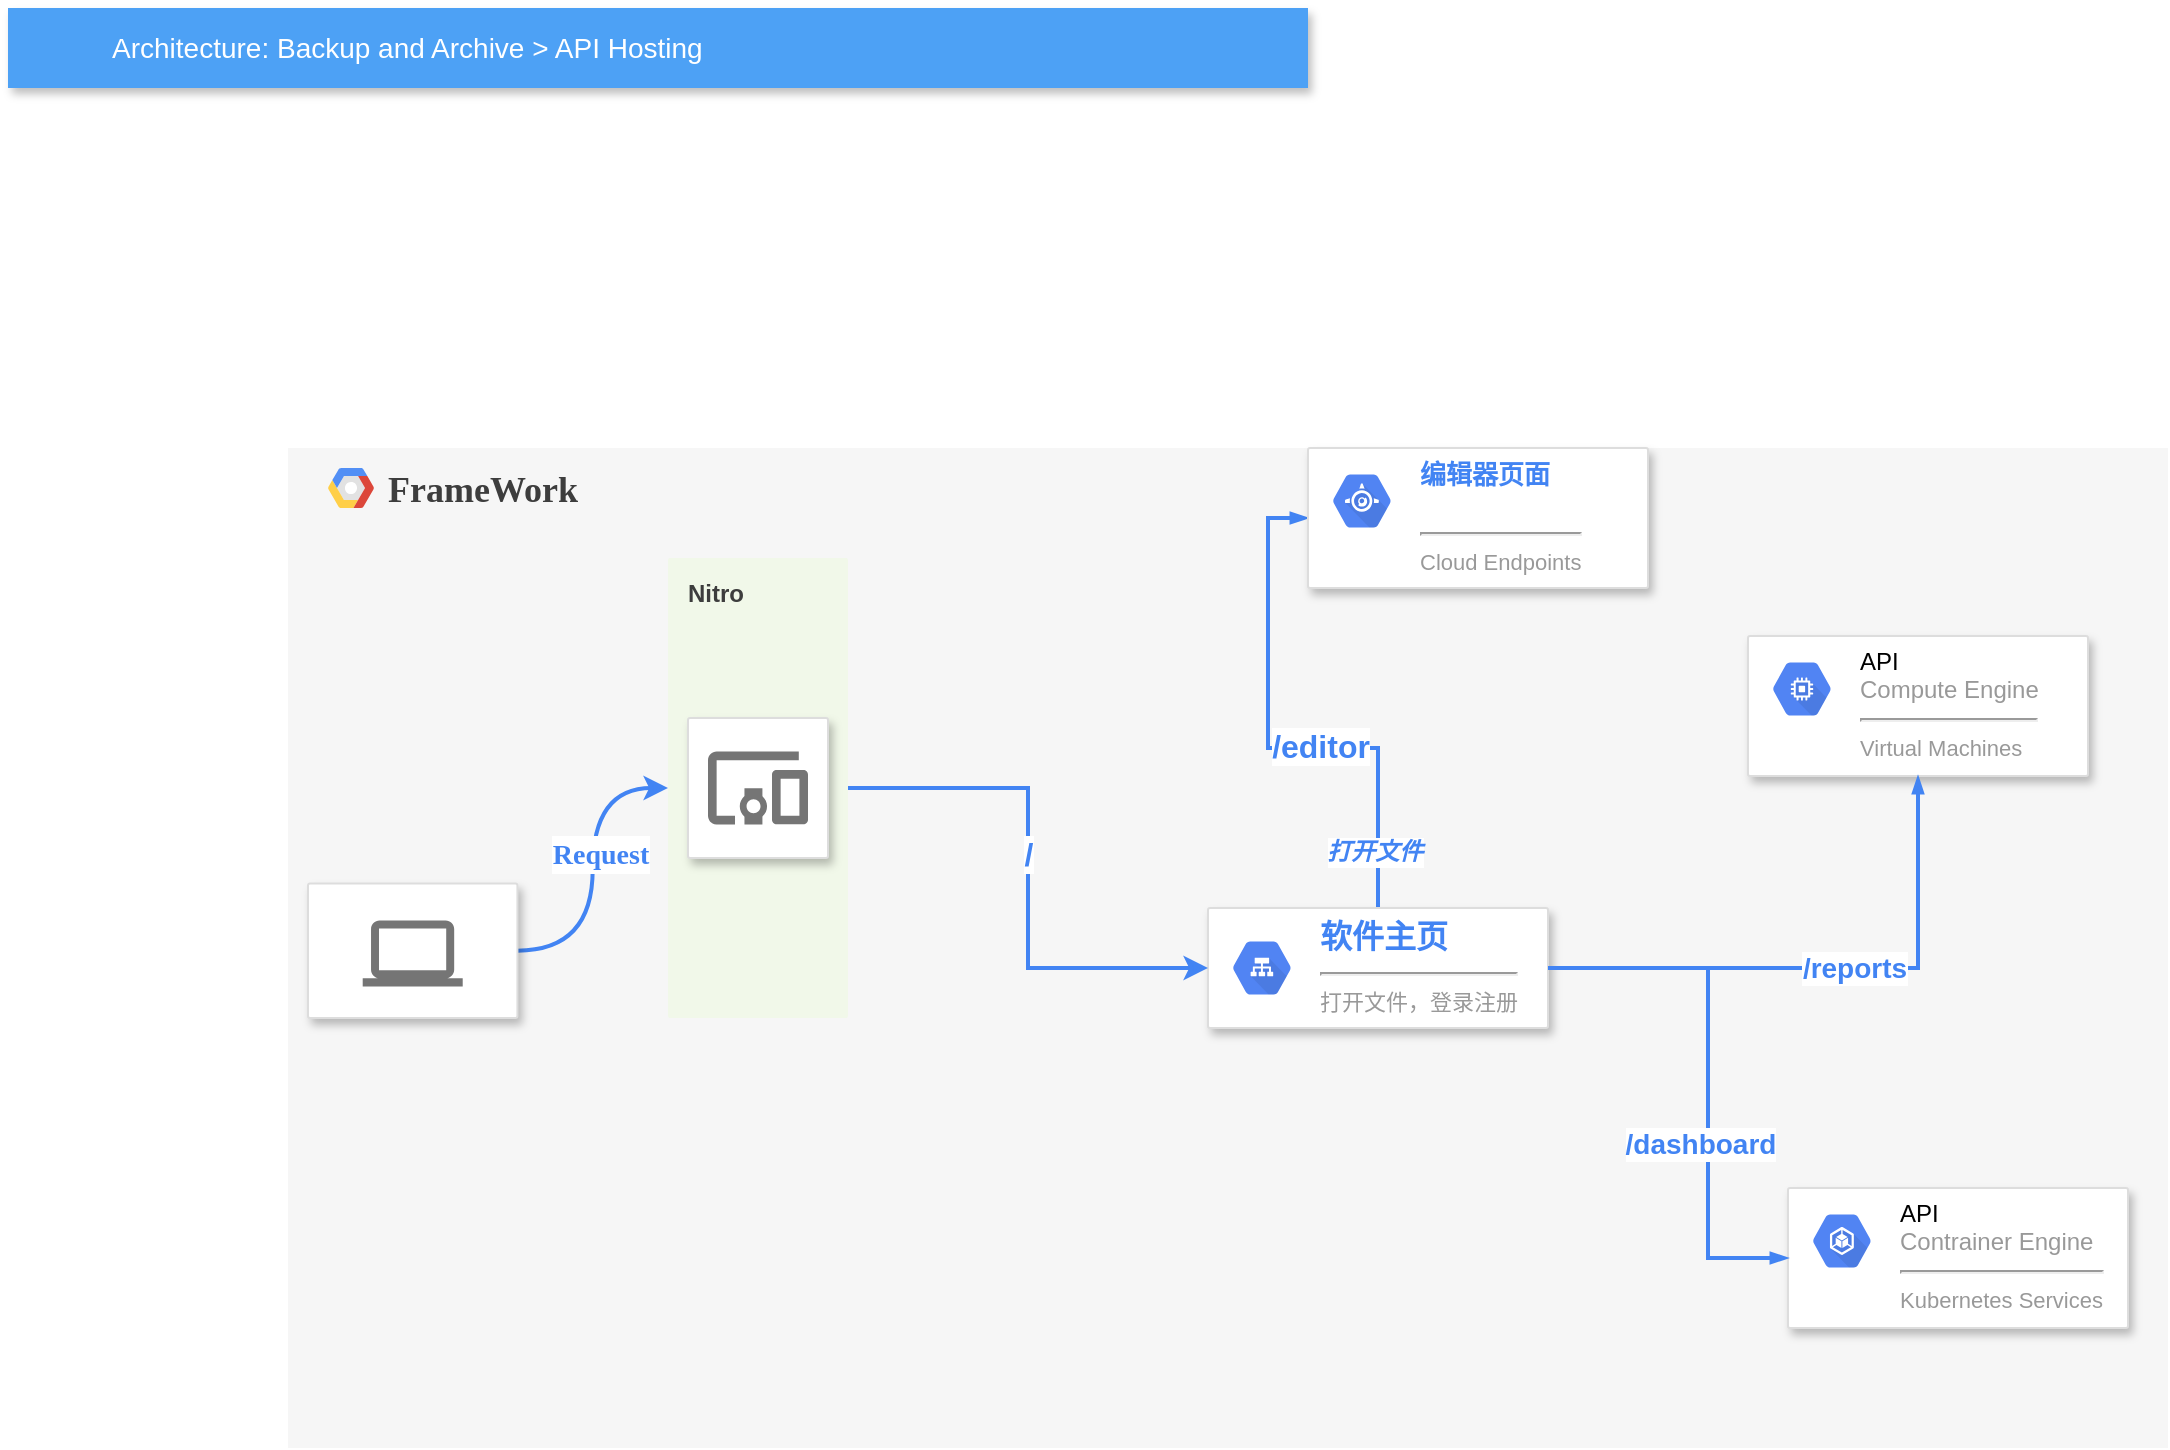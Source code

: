 <mxfile version="21.1.2" type="github">
  <diagram id="f106602c-feb2-e66a-4537-3a34d633f6aa" name="Page-1">
    <mxGraphModel dx="2469" dy="678" grid="1" gridSize="10" guides="1" tooltips="1" connect="1" arrows="1" fold="1" page="1" pageScale="1" pageWidth="1169" pageHeight="827" background="none" math="0" shadow="0">
      <root>
        <mxCell id="0" />
        <mxCell id="1" parent="0" />
        <mxCell id="14" value="&lt;font size=&quot;1&quot; face=&quot;Times New Roman&quot; color=&quot;#3d3d3d&quot;&gt;&lt;b style=&quot;font-size: 18px;&quot;&gt;FrameWork&lt;/b&gt;&lt;/font&gt;" style="fillColor=#F6F6F6;strokeColor=none;shadow=0;gradientColor=none;fontSize=14;align=left;spacing=10;fontColor=#717171;9E9E9E;verticalAlign=top;spacingTop=-4;fontStyle=0;spacingLeft=40;html=1;" parent="1" vertex="1">
          <mxGeometry x="130" y="260" width="940" height="500" as="geometry" />
        </mxCell>
        <mxCell id="15" value="" style="shape=mxgraph.gcp2.google_cloud_platform;fillColor=#F6F6F6;strokeColor=none;shadow=0;gradientColor=none;" parent="14" vertex="1">
          <mxGeometry width="23" height="20" relative="1" as="geometry">
            <mxPoint x="20" y="10" as="offset" />
          </mxGeometry>
        </mxCell>
        <mxCell id="-nS8iGSH2qJIPaDWt8Qc-1001" style="edgeStyle=orthogonalEdgeStyle;rounded=0;orthogonalLoop=1;jettySize=auto;html=1;entryX=0;entryY=0.5;entryDx=0;entryDy=0;curved=1;strokeColor=#4284F3;strokeWidth=2;" edge="1" parent="14" source="987" target="997">
          <mxGeometry relative="1" as="geometry" />
        </mxCell>
        <mxCell id="-nS8iGSH2qJIPaDWt8Qc-1006" value="&lt;div style=&quot;font-size: 15px;&quot;&gt;&lt;font size=&quot;1&quot; face=&quot;Verdana&quot; color=&quot;#4284f3&quot;&gt;&lt;b style=&quot;font-size: 14px;&quot;&gt;Request&lt;/b&gt;&lt;/font&gt;&lt;/div&gt;" style="edgeLabel;html=1;align=center;verticalAlign=middle;resizable=0;points=[];" vertex="1" connectable="0" parent="-nS8iGSH2qJIPaDWt8Qc-1001">
          <mxGeometry x="0.104" y="-3" relative="1" as="geometry">
            <mxPoint as="offset" />
          </mxGeometry>
        </mxCell>
        <mxCell id="987" value="" style="strokeColor=#dddddd;fillColor=#ffffff;shadow=1;strokeWidth=1;rounded=1;absoluteArcSize=1;arcSize=2;labelPosition=center;verticalLabelPosition=middle;align=center;verticalAlign=bottom;spacingLeft=0;fontColor=#999999;fontSize=12;whiteSpace=wrap;spacingBottom=2;html=1;" parent="14" vertex="1">
          <mxGeometry x="9.998" y="217.688" width="104.71" height="67.308" as="geometry" />
        </mxCell>
        <mxCell id="988" value="" style="dashed=0;connectable=0;html=1;fillColor=#757575;strokeColor=none;shape=mxgraph.gcp2.laptop;part=1;" parent="987" vertex="1">
          <mxGeometry x="0.5" width="50" height="33" relative="1" as="geometry">
            <mxPoint x="-25" y="18.5" as="offset" />
          </mxGeometry>
        </mxCell>
        <mxCell id="999" style="edgeStyle=orthogonalEdgeStyle;rounded=0;elbow=vertical;html=1;labelBackgroundColor=none;startFill=1;startSize=4;endArrow=blockThin;endFill=1;endSize=4;jettySize=auto;orthogonalLoop=1;strokeColor=#4284F3;strokeWidth=2;fontSize=12;fontColor=#000000;align=left;dashed=0;exitX=0.5;exitY=0;exitDx=0;exitDy=0;entryX=0;entryY=0.5;entryDx=0;entryDy=0;" parent="14" source="989" target="991" edge="1">
          <mxGeometry relative="1" as="geometry" />
        </mxCell>
        <mxCell id="-nS8iGSH2qJIPaDWt8Qc-1011" value="&lt;div style=&quot;font-size: 15px;&quot;&gt;&lt;font size=&quot;1&quot; color=&quot;#4284f3&quot;&gt;&lt;b style=&quot;font-size: 16px;&quot;&gt;/editor&lt;/b&gt;&lt;/font&gt;&lt;/div&gt;" style="edgeLabel;html=1;align=center;verticalAlign=middle;resizable=0;points=[];" vertex="1" connectable="0" parent="999">
          <mxGeometry x="-0.464" y="3" relative="1" as="geometry">
            <mxPoint x="-26" y="-9" as="offset" />
          </mxGeometry>
        </mxCell>
        <mxCell id="-nS8iGSH2qJIPaDWt8Qc-1015" value="&lt;b&gt;&lt;font style=&quot;font-size: 12px;&quot; color=&quot;#4284f3&quot;&gt;&lt;i&gt;打开文件&lt;/i&gt;&lt;/font&gt;&lt;/b&gt;" style="edgeLabel;html=1;align=center;verticalAlign=middle;resizable=0;points=[];" vertex="1" connectable="0" parent="999">
          <mxGeometry x="-0.676" y="2" relative="1" as="geometry">
            <mxPoint y="15" as="offset" />
          </mxGeometry>
        </mxCell>
        <mxCell id="989" value="" style="strokeColor=#dddddd;fillColor=#ffffff;shadow=1;strokeWidth=1;rounded=1;absoluteArcSize=1;arcSize=2;fontSize=11;fontColor=#9E9E9E;align=center;html=1;" parent="14" vertex="1">
          <mxGeometry x="460" y="230" width="170" height="60" as="geometry" />
        </mxCell>
        <mxCell id="990" value="&lt;div&gt;&lt;font face=&quot;Courier New&quot; color=&quot;#4284f3&quot;&gt;&lt;b&gt;&lt;font style=&quot;font-size: 16px;&quot;&gt;软件主页&lt;/font&gt;&lt;/b&gt;&lt;br&gt;&lt;/font&gt;&lt;/div&gt;&lt;div&gt;&lt;hr&gt;&lt;font style=&quot;font-size: 11px&quot;&gt;打开文件，登录注册&lt;br&gt;&lt;/font&gt;&lt;/div&gt;" style="dashed=0;connectable=0;html=1;fillColor=#5184F3;strokeColor=none;shape=mxgraph.gcp2.hexIcon;prIcon=cloud_load_balancing;part=1;labelPosition=right;verticalLabelPosition=middle;align=left;verticalAlign=middle;spacingLeft=5;fontColor=#999999;fontSize=12;" parent="989" vertex="1">
          <mxGeometry y="0.5" width="44" height="39" relative="1" as="geometry">
            <mxPoint x="5" y="-19.5" as="offset" />
          </mxGeometry>
        </mxCell>
        <mxCell id="991" value="" style="strokeColor=#dddddd;fillColor=#ffffff;shadow=1;strokeWidth=1;rounded=1;absoluteArcSize=1;arcSize=2;fontSize=11;fontColor=#9E9E9E;align=center;html=1;" parent="14" vertex="1">
          <mxGeometry x="510" width="170" height="70" as="geometry" />
        </mxCell>
        <mxCell id="992" value="&lt;font size=&quot;1&quot; color=&quot;#4284f3&quot;&gt;&lt;b style=&quot;font-size: 13px;&quot;&gt;编辑器页面&lt;/b&gt;&lt;/font&gt;&lt;br&gt;&lt;br&gt;&lt;hr&gt;&lt;font style=&quot;font-size: 11px&quot;&gt;Cloud Endpoints&lt;/font&gt;" style="dashed=0;connectable=0;html=1;fillColor=#5184F3;strokeColor=none;shape=mxgraph.gcp2.hexIcon;prIcon=app_engine;part=1;labelPosition=right;verticalLabelPosition=middle;align=left;verticalAlign=top;spacingLeft=5;fontColor=#999999;fontSize=12;spacingTop=-8;" parent="991" vertex="1">
          <mxGeometry width="44" height="39" relative="1" as="geometry">
            <mxPoint x="5" y="7" as="offset" />
          </mxGeometry>
        </mxCell>
        <mxCell id="993" value="" style="strokeColor=#dddddd;fillColor=#ffffff;shadow=1;strokeWidth=1;rounded=1;absoluteArcSize=1;arcSize=2;fontSize=11;fontColor=#9E9E9E;align=center;html=1;" parent="14" vertex="1">
          <mxGeometry x="730" y="94" width="170" height="70" as="geometry" />
        </mxCell>
        <mxCell id="994" value="&lt;font color=&quot;#000000&quot;&gt;API&lt;/font&gt;&lt;br&gt;Compute Engine&lt;hr&gt;&lt;font style=&quot;font-size: 11px&quot;&gt;Virtual Machines&lt;/font&gt;" style="dashed=0;connectable=0;html=1;fillColor=#5184F3;strokeColor=none;shape=mxgraph.gcp2.hexIcon;prIcon=compute_engine;part=1;labelPosition=right;verticalLabelPosition=middle;align=left;verticalAlign=top;spacingLeft=5;fontColor=#999999;fontSize=12;spacingTop=-8;" parent="993" vertex="1">
          <mxGeometry width="44" height="39" relative="1" as="geometry">
            <mxPoint x="5" y="7" as="offset" />
          </mxGeometry>
        </mxCell>
        <mxCell id="1000" style="edgeStyle=orthogonalEdgeStyle;rounded=0;elbow=vertical;html=1;labelBackgroundColor=none;startFill=1;startSize=4;endArrow=blockThin;endFill=1;endSize=4;jettySize=auto;orthogonalLoop=1;strokeColor=#4284F3;strokeWidth=2;fontSize=12;fontColor=#000000;align=left;dashed=0;" parent="14" source="989" target="993" edge="1">
          <mxGeometry relative="1" as="geometry" />
        </mxCell>
        <mxCell id="-nS8iGSH2qJIPaDWt8Qc-1017" value="&lt;b&gt;&lt;font style=&quot;font-size: 14px;&quot; color=&quot;#4284f3&quot;&gt;/reports&lt;/font&gt;&lt;/b&gt;" style="edgeLabel;html=1;align=center;verticalAlign=middle;resizable=0;points=[];" vertex="1" connectable="0" parent="1000">
          <mxGeometry x="0.089" relative="1" as="geometry">
            <mxPoint as="offset" />
          </mxGeometry>
        </mxCell>
        <mxCell id="995" value="" style="strokeColor=#dddddd;fillColor=#ffffff;shadow=1;strokeWidth=1;rounded=1;absoluteArcSize=1;arcSize=2;fontSize=11;fontColor=#9E9E9E;align=center;html=1;" parent="14" vertex="1">
          <mxGeometry x="750" y="370" width="170" height="70" as="geometry" />
        </mxCell>
        <mxCell id="996" value="&lt;font color=&quot;#000000&quot;&gt;API&lt;/font&gt;&lt;br&gt;Contrainer Engine&lt;hr&gt;&lt;font style=&quot;font-size: 11px&quot;&gt;Kubernetes Services&lt;/font&gt;" style="dashed=0;connectable=0;html=1;fillColor=#5184F3;strokeColor=none;shape=mxgraph.gcp2.hexIcon;prIcon=container_engine;part=1;labelPosition=right;verticalLabelPosition=middle;align=left;verticalAlign=top;spacingLeft=5;fontColor=#999999;fontSize=12;spacingTop=-8;" parent="995" vertex="1">
          <mxGeometry width="44" height="39" relative="1" as="geometry">
            <mxPoint x="5" y="7" as="offset" />
          </mxGeometry>
        </mxCell>
        <mxCell id="1001" style="edgeStyle=orthogonalEdgeStyle;rounded=0;elbow=vertical;html=1;labelBackgroundColor=none;startFill=1;startSize=4;endArrow=blockThin;endFill=1;endSize=4;jettySize=auto;orthogonalLoop=1;strokeColor=#4284F3;strokeWidth=2;fontSize=12;fontColor=#000000;align=left;dashed=0;entryX=0;entryY=0.5;entryDx=0;entryDy=0;" parent="14" source="989" target="995" edge="1">
          <mxGeometry relative="1" as="geometry">
            <Array as="points">
              <mxPoint x="710" y="260" />
              <mxPoint x="710" y="405" />
            </Array>
          </mxGeometry>
        </mxCell>
        <mxCell id="-nS8iGSH2qJIPaDWt8Qc-1016" value="&lt;font size=&quot;1&quot; color=&quot;#4284f3&quot;&gt;&lt;b style=&quot;font-size: 14px;&quot;&gt;/dashboard&lt;/b&gt;&lt;/font&gt;" style="edgeLabel;html=1;align=center;verticalAlign=middle;resizable=0;points=[];" vertex="1" connectable="0" parent="1001">
          <mxGeometry x="-0.145" y="-4" relative="1" as="geometry">
            <mxPoint y="54" as="offset" />
          </mxGeometry>
        </mxCell>
        <mxCell id="-nS8iGSH2qJIPaDWt8Qc-1005" value="" style="group;" vertex="1" connectable="0" parent="14">
          <mxGeometry x="190" y="55" width="90" height="230" as="geometry" />
        </mxCell>
        <mxCell id="997" value="&lt;font color=&quot;#3d3d3d&quot;&gt;&lt;b&gt;Nitro&lt;/b&gt;&lt;/font&gt;" style="rounded=1;absoluteArcSize=1;arcSize=2;html=1;strokeColor=none;gradientColor=none;shadow=0;dashed=0;fontSize=12;fontColor=#9E9E9E;align=left;verticalAlign=top;spacing=10;spacingTop=-4;fillColor=#F1F8E9;movable=1;resizable=1;rotatable=1;deletable=1;editable=1;locked=0;connectable=1;" parent="-nS8iGSH2qJIPaDWt8Qc-1005" vertex="1">
          <mxGeometry width="90" height="230" as="geometry" />
        </mxCell>
        <mxCell id="985" value="" style="strokeColor=#dddddd;fillColor=#ffffff;shadow=1;strokeWidth=1;rounded=1;absoluteArcSize=1;arcSize=2;labelPosition=center;verticalLabelPosition=middle;align=center;verticalAlign=bottom;spacingLeft=0;fontColor=#999999;fontSize=12;whiteSpace=wrap;spacingBottom=2;html=1;movable=1;resizable=1;rotatable=1;deletable=1;editable=1;locked=0;connectable=1;" parent="-nS8iGSH2qJIPaDWt8Qc-1005" vertex="1">
          <mxGeometry x="10" y="80" width="70" height="70" as="geometry" />
        </mxCell>
        <mxCell id="986" value="" style="dashed=0;connectable=0;html=1;fillColor=#757575;strokeColor=none;shape=mxgraph.gcp2.mobile_devices;part=1;" parent="985" vertex="1">
          <mxGeometry x="0.5" width="50" height="36.5" relative="1" as="geometry">
            <mxPoint x="-25" y="16.75" as="offset" />
          </mxGeometry>
        </mxCell>
        <mxCell id="-nS8iGSH2qJIPaDWt8Qc-1018" style="edgeStyle=orthogonalEdgeStyle;rounded=0;orthogonalLoop=1;jettySize=auto;html=1;entryX=0;entryY=0.5;entryDx=0;entryDy=0;exitX=1;exitY=0.5;exitDx=0;exitDy=0;strokeColor=#4284F3;strokeWidth=2;" edge="1" parent="14" source="997" target="989">
          <mxGeometry relative="1" as="geometry" />
        </mxCell>
        <mxCell id="-nS8iGSH2qJIPaDWt8Qc-1019" value="&lt;font size=&quot;1&quot; color=&quot;#4284f3&quot;&gt;&lt;b style=&quot;font-size: 16px;&quot;&gt;/&lt;/b&gt;&lt;/font&gt;" style="edgeLabel;html=1;align=center;verticalAlign=middle;resizable=0;points=[];" vertex="1" connectable="0" parent="-nS8iGSH2qJIPaDWt8Qc-1018">
          <mxGeometry x="-0.09" relative="1" as="geometry">
            <mxPoint as="offset" />
          </mxGeometry>
        </mxCell>
        <mxCell id="818" value="Architecture: Backup and Archive &amp;gt; API Hosting" style="fillColor=#4DA1F5;strokeColor=none;shadow=1;gradientColor=none;fontSize=14;align=left;spacingLeft=50;fontColor=#ffffff;html=1;" parent="1" vertex="1">
          <mxGeometry x="-10" y="40" width="650" height="40" as="geometry" />
        </mxCell>
      </root>
    </mxGraphModel>
  </diagram>
</mxfile>
